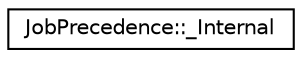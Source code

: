 digraph "Graphical Class Hierarchy"
{
 // LATEX_PDF_SIZE
  edge [fontname="Helvetica",fontsize="10",labelfontname="Helvetica",labelfontsize="10"];
  node [fontname="Helvetica",fontsize="10",shape=record];
  rankdir="LR";
  Node0 [label="JobPrecedence::_Internal",height=0.2,width=0.4,color="black", fillcolor="white", style="filled",URL="$classoperations__research_1_1scheduling_1_1jssp_1_1_job_precedence_1_1___internal.html",tooltip=" "];
}
